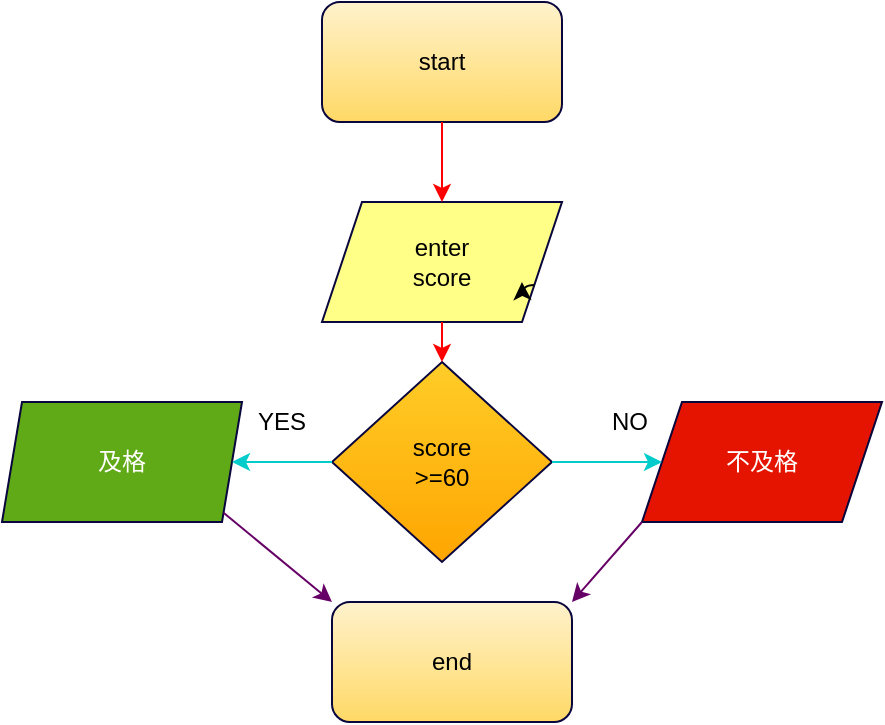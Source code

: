<mxfile version="13.5.9" type="device"><diagram id="q0MMMhuo-TMipqLk8V4P" name="Page-1"><mxGraphModel dx="723" dy="402" grid="1" gridSize="10" guides="1" tooltips="1" connect="1" arrows="1" fold="1" page="1" pageScale="1" pageWidth="827" pageHeight="1169" math="0" shadow="0"><root><mxCell id="0"/><mxCell id="1" parent="0"/><mxCell id="aA1FDp6odXcBiotNzXQt-5" value="start" style="rounded=1;whiteSpace=wrap;html=1;fillColor=#fff2cc;gradientColor=#ffd966;strokeColor=#09053D;" vertex="1" parent="1"><mxGeometry x="280" y="140" width="120" height="60" as="geometry"/></mxCell><mxCell id="aA1FDp6odXcBiotNzXQt-6" value="end" style="rounded=1;whiteSpace=wrap;html=1;fillColor=#fff2cc;gradientColor=#ffd966;strokeColor=#09053D;" vertex="1" parent="1"><mxGeometry x="285" y="440" width="120" height="60" as="geometry"/></mxCell><mxCell id="aA1FDp6odXcBiotNzXQt-8" value="enter&lt;br&gt;score" style="shape=parallelogram;perimeter=parallelogramPerimeter;whiteSpace=wrap;html=1;fixedSize=1;fillColor=#ffff88;strokeColor=#09053D;" vertex="1" parent="1"><mxGeometry x="280" y="240" width="120" height="60" as="geometry"/></mxCell><mxCell id="aA1FDp6odXcBiotNzXQt-9" value="score&lt;br&gt;&amp;gt;=60" style="rhombus;whiteSpace=wrap;html=1;fillColor=#ffcd28;gradientColor=#ffa500;strokeColor=#09053D;" vertex="1" parent="1"><mxGeometry x="285" y="320" width="110" height="100" as="geometry"/></mxCell><mxCell id="aA1FDp6odXcBiotNzXQt-12" value="" style="endArrow=classic;html=1;entryX=0.5;entryY=0;entryDx=0;entryDy=0;exitX=0.5;exitY=1;exitDx=0;exitDy=0;curved=1;strokeColor=#FF0000;" edge="1" parent="1" source="aA1FDp6odXcBiotNzXQt-5" target="aA1FDp6odXcBiotNzXQt-8"><mxGeometry width="50" height="50" relative="1" as="geometry"><mxPoint x="510" y="430" as="sourcePoint"/><mxPoint x="560" y="380" as="targetPoint"/></mxGeometry></mxCell><mxCell id="aA1FDp6odXcBiotNzXQt-13" value="不及格" style="shape=parallelogram;perimeter=parallelogramPerimeter;whiteSpace=wrap;html=1;fixedSize=1;fillColor=#e51400;fontColor=#ffffff;strokeColor=#09053D;" vertex="1" parent="1"><mxGeometry x="440" y="340" width="120" height="60" as="geometry"/></mxCell><mxCell id="aA1FDp6odXcBiotNzXQt-15" value="及格" style="shape=parallelogram;perimeter=parallelogramPerimeter;whiteSpace=wrap;html=1;fixedSize=1;size=10;fillColor=#60a917;fontColor=#ffffff;strokeColor=#09053D;" vertex="1" parent="1"><mxGeometry x="120" y="340" width="120" height="60" as="geometry"/></mxCell><mxCell id="aA1FDp6odXcBiotNzXQt-16" value="" style="endArrow=classic;html=1;entryX=1;entryY=0.5;entryDx=0;entryDy=0;exitX=0;exitY=0.5;exitDx=0;exitDy=0;curved=1;strokeColor=#00CCCC;" edge="1" parent="1" source="aA1FDp6odXcBiotNzXQt-9" target="aA1FDp6odXcBiotNzXQt-15"><mxGeometry width="50" height="50" relative="1" as="geometry"><mxPoint x="430" y="320" as="sourcePoint"/><mxPoint x="480" y="270" as="targetPoint"/></mxGeometry></mxCell><mxCell id="aA1FDp6odXcBiotNzXQt-17" value="" style="endArrow=classic;html=1;entryX=0;entryY=0.5;entryDx=0;entryDy=0;exitX=1;exitY=0.5;exitDx=0;exitDy=0;curved=1;strokeColor=#00CCCC;" edge="1" parent="1" source="aA1FDp6odXcBiotNzXQt-9" target="aA1FDp6odXcBiotNzXQt-13"><mxGeometry width="50" height="50" relative="1" as="geometry"><mxPoint x="430" y="320" as="sourcePoint"/><mxPoint x="480" y="270" as="targetPoint"/></mxGeometry></mxCell><mxCell id="aA1FDp6odXcBiotNzXQt-18" value="" style="endArrow=classic;html=1;entryX=0.5;entryY=0;entryDx=0;entryDy=0;exitX=0.5;exitY=1;exitDx=0;exitDy=0;curved=1;strokeColor=#FF0000;" edge="1" parent="1" source="aA1FDp6odXcBiotNzXQt-8" target="aA1FDp6odXcBiotNzXQt-9"><mxGeometry width="50" height="50" relative="1" as="geometry"><mxPoint x="430" y="320" as="sourcePoint"/><mxPoint x="480" y="270" as="targetPoint"/></mxGeometry></mxCell><mxCell id="aA1FDp6odXcBiotNzXQt-19" value="YES" style="text;html=1;strokeColor=none;fillColor=none;align=center;verticalAlign=middle;whiteSpace=wrap;rounded=0;" vertex="1" parent="1"><mxGeometry x="240" y="340" width="40" height="20" as="geometry"/></mxCell><mxCell id="aA1FDp6odXcBiotNzXQt-20" value="NO" style="text;html=1;strokeColor=none;fillColor=none;align=center;verticalAlign=middle;whiteSpace=wrap;rounded=0;" vertex="1" parent="1"><mxGeometry x="414" y="340" width="40" height="20" as="geometry"/></mxCell><mxCell id="aA1FDp6odXcBiotNzXQt-23" value="" style="endArrow=classic;html=1;exitX=0;exitY=1;exitDx=0;exitDy=0;entryX=1;entryY=0;entryDx=0;entryDy=0;curved=1;strokeColor=#660066;" edge="1" parent="1" source="aA1FDp6odXcBiotNzXQt-13" target="aA1FDp6odXcBiotNzXQt-6"><mxGeometry width="50" height="50" relative="1" as="geometry"><mxPoint x="430" y="320" as="sourcePoint"/><mxPoint x="480" y="270" as="targetPoint"/></mxGeometry></mxCell><mxCell id="aA1FDp6odXcBiotNzXQt-24" value="" style="endArrow=classic;html=1;entryX=0;entryY=0;entryDx=0;entryDy=0;exitX=1;exitY=1;exitDx=0;exitDy=0;curved=1;strokeColor=#660066;" edge="1" parent="1" source="aA1FDp6odXcBiotNzXQt-15" target="aA1FDp6odXcBiotNzXQt-6"><mxGeometry width="50" height="50" relative="1" as="geometry"><mxPoint x="430" y="320" as="sourcePoint"/><mxPoint x="480" y="270" as="targetPoint"/></mxGeometry></mxCell><mxCell id="aA1FDp6odXcBiotNzXQt-27" style="edgeStyle=orthogonalEdgeStyle;rounded=0;orthogonalLoop=1;jettySize=auto;html=1;exitX=1;exitY=0.75;exitDx=0;exitDy=0;entryX=0.833;entryY=0.667;entryDx=0;entryDy=0;entryPerimeter=0;curved=1;" edge="1" parent="1" source="aA1FDp6odXcBiotNzXQt-8" target="aA1FDp6odXcBiotNzXQt-8"><mxGeometry relative="1" as="geometry"/></mxCell></root></mxGraphModel></diagram></mxfile>